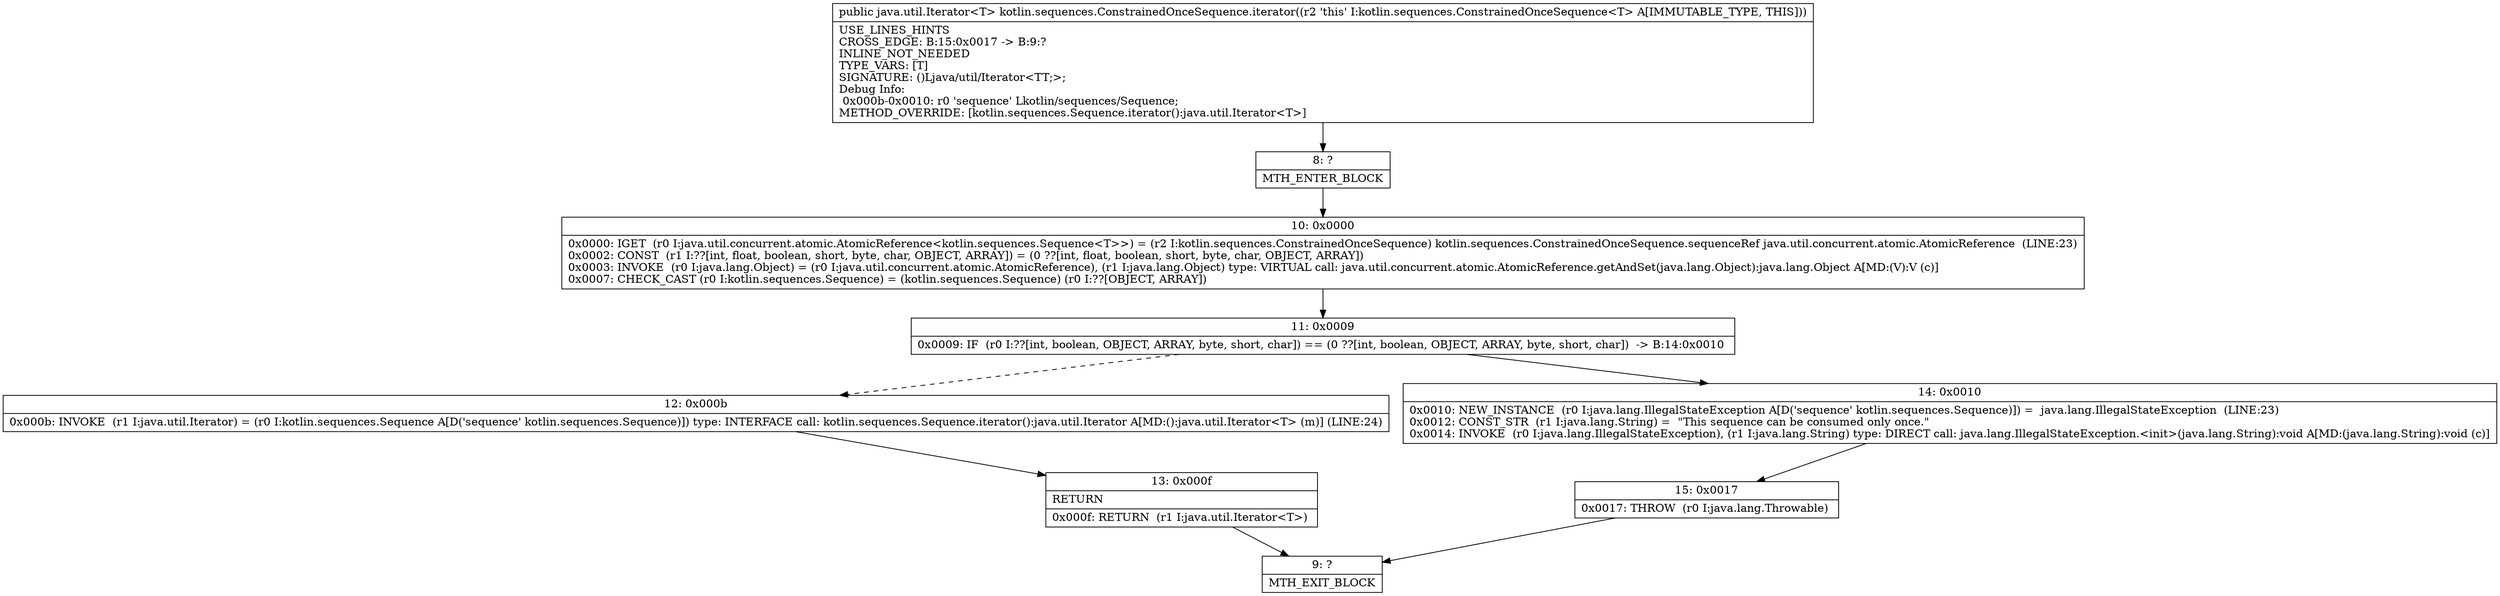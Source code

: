 digraph "CFG forkotlin.sequences.ConstrainedOnceSequence.iterator()Ljava\/util\/Iterator;" {
Node_8 [shape=record,label="{8\:\ ?|MTH_ENTER_BLOCK\l}"];
Node_10 [shape=record,label="{10\:\ 0x0000|0x0000: IGET  (r0 I:java.util.concurrent.atomic.AtomicReference\<kotlin.sequences.Sequence\<T\>\>) = (r2 I:kotlin.sequences.ConstrainedOnceSequence) kotlin.sequences.ConstrainedOnceSequence.sequenceRef java.util.concurrent.atomic.AtomicReference  (LINE:23)\l0x0002: CONST  (r1 I:??[int, float, boolean, short, byte, char, OBJECT, ARRAY]) = (0 ??[int, float, boolean, short, byte, char, OBJECT, ARRAY]) \l0x0003: INVOKE  (r0 I:java.lang.Object) = (r0 I:java.util.concurrent.atomic.AtomicReference), (r1 I:java.lang.Object) type: VIRTUAL call: java.util.concurrent.atomic.AtomicReference.getAndSet(java.lang.Object):java.lang.Object A[MD:(V):V (c)]\l0x0007: CHECK_CAST (r0 I:kotlin.sequences.Sequence) = (kotlin.sequences.Sequence) (r0 I:??[OBJECT, ARRAY]) \l}"];
Node_11 [shape=record,label="{11\:\ 0x0009|0x0009: IF  (r0 I:??[int, boolean, OBJECT, ARRAY, byte, short, char]) == (0 ??[int, boolean, OBJECT, ARRAY, byte, short, char])  \-\> B:14:0x0010 \l}"];
Node_12 [shape=record,label="{12\:\ 0x000b|0x000b: INVOKE  (r1 I:java.util.Iterator) = (r0 I:kotlin.sequences.Sequence A[D('sequence' kotlin.sequences.Sequence)]) type: INTERFACE call: kotlin.sequences.Sequence.iterator():java.util.Iterator A[MD:():java.util.Iterator\<T\> (m)] (LINE:24)\l}"];
Node_13 [shape=record,label="{13\:\ 0x000f|RETURN\l|0x000f: RETURN  (r1 I:java.util.Iterator\<T\>) \l}"];
Node_9 [shape=record,label="{9\:\ ?|MTH_EXIT_BLOCK\l}"];
Node_14 [shape=record,label="{14\:\ 0x0010|0x0010: NEW_INSTANCE  (r0 I:java.lang.IllegalStateException A[D('sequence' kotlin.sequences.Sequence)]) =  java.lang.IllegalStateException  (LINE:23)\l0x0012: CONST_STR  (r1 I:java.lang.String) =  \"This sequence can be consumed only once.\" \l0x0014: INVOKE  (r0 I:java.lang.IllegalStateException), (r1 I:java.lang.String) type: DIRECT call: java.lang.IllegalStateException.\<init\>(java.lang.String):void A[MD:(java.lang.String):void (c)]\l}"];
Node_15 [shape=record,label="{15\:\ 0x0017|0x0017: THROW  (r0 I:java.lang.Throwable) \l}"];
MethodNode[shape=record,label="{public java.util.Iterator\<T\> kotlin.sequences.ConstrainedOnceSequence.iterator((r2 'this' I:kotlin.sequences.ConstrainedOnceSequence\<T\> A[IMMUTABLE_TYPE, THIS]))  | USE_LINES_HINTS\lCROSS_EDGE: B:15:0x0017 \-\> B:9:?\lINLINE_NOT_NEEDED\lTYPE_VARS: [T]\lSIGNATURE: ()Ljava\/util\/Iterator\<TT;\>;\lDebug Info:\l  0x000b\-0x0010: r0 'sequence' Lkotlin\/sequences\/Sequence;\lMETHOD_OVERRIDE: [kotlin.sequences.Sequence.iterator():java.util.Iterator\<T\>]\l}"];
MethodNode -> Node_8;Node_8 -> Node_10;
Node_10 -> Node_11;
Node_11 -> Node_12[style=dashed];
Node_11 -> Node_14;
Node_12 -> Node_13;
Node_13 -> Node_9;
Node_14 -> Node_15;
Node_15 -> Node_9;
}

